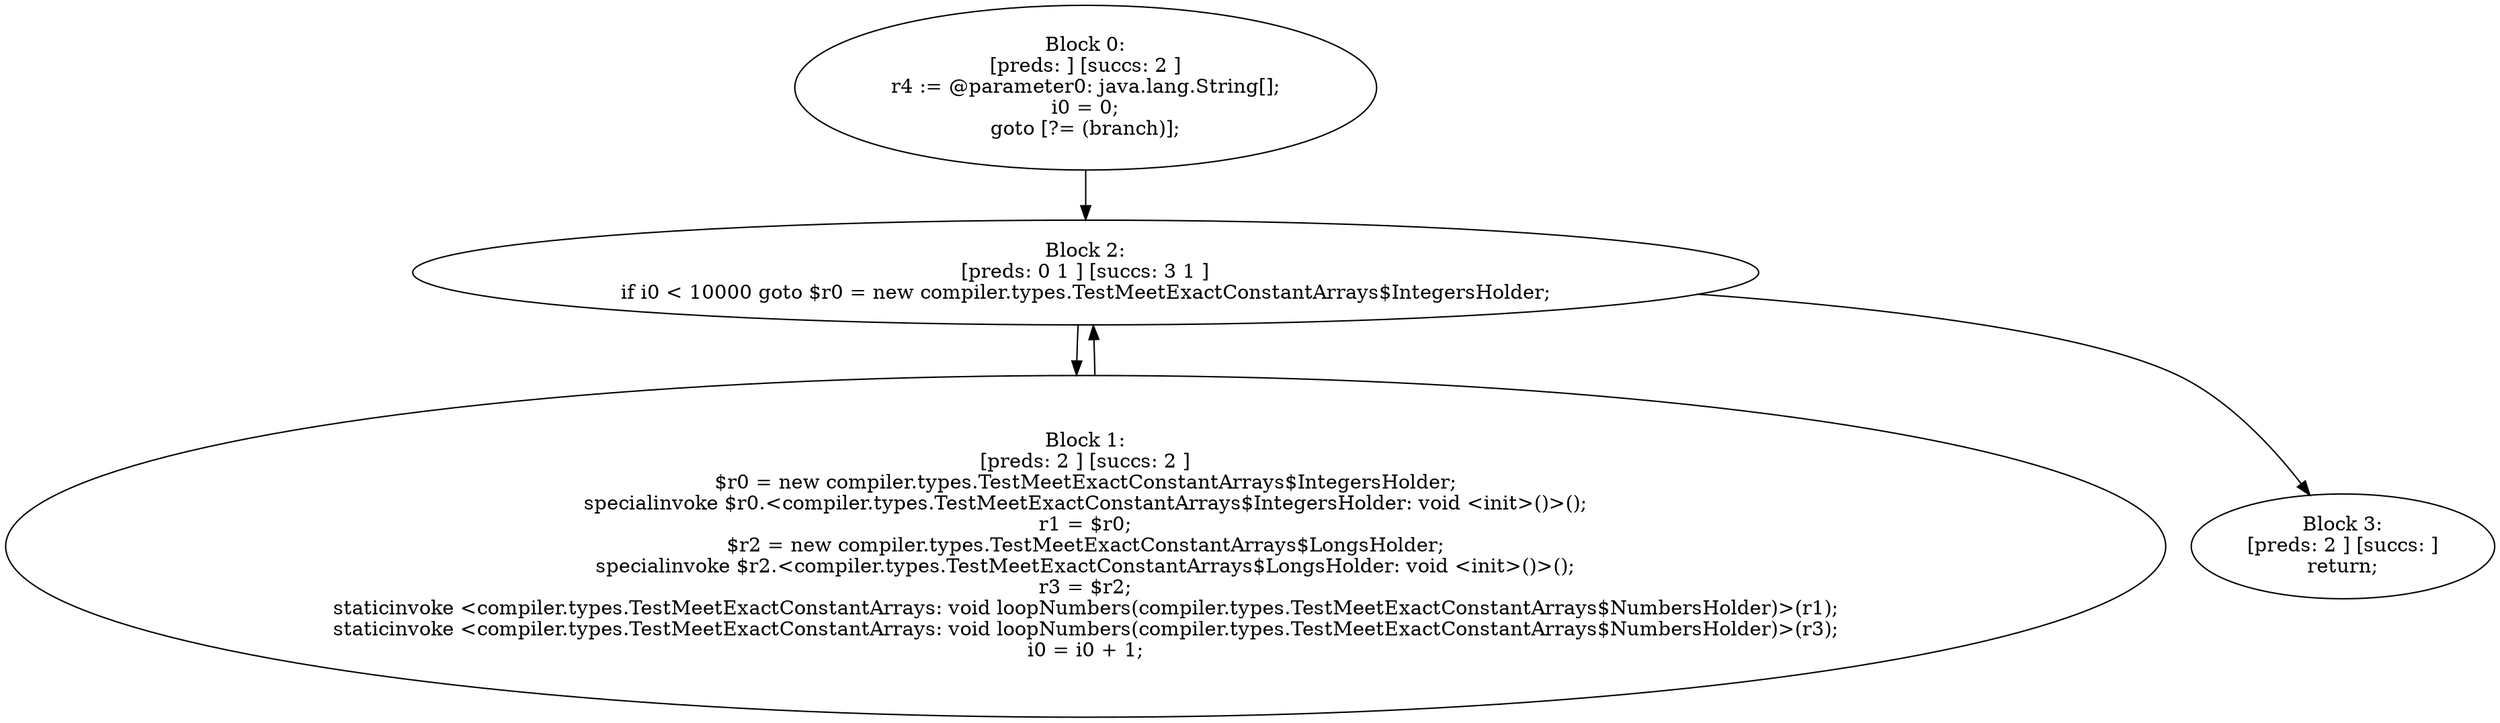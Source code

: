 digraph "unitGraph" {
    "Block 0:
[preds: ] [succs: 2 ]
r4 := @parameter0: java.lang.String[];
i0 = 0;
goto [?= (branch)];
"
    "Block 1:
[preds: 2 ] [succs: 2 ]
$r0 = new compiler.types.TestMeetExactConstantArrays$IntegersHolder;
specialinvoke $r0.<compiler.types.TestMeetExactConstantArrays$IntegersHolder: void <init>()>();
r1 = $r0;
$r2 = new compiler.types.TestMeetExactConstantArrays$LongsHolder;
specialinvoke $r2.<compiler.types.TestMeetExactConstantArrays$LongsHolder: void <init>()>();
r3 = $r2;
staticinvoke <compiler.types.TestMeetExactConstantArrays: void loopNumbers(compiler.types.TestMeetExactConstantArrays$NumbersHolder)>(r1);
staticinvoke <compiler.types.TestMeetExactConstantArrays: void loopNumbers(compiler.types.TestMeetExactConstantArrays$NumbersHolder)>(r3);
i0 = i0 + 1;
"
    "Block 2:
[preds: 0 1 ] [succs: 3 1 ]
if i0 < 10000 goto $r0 = new compiler.types.TestMeetExactConstantArrays$IntegersHolder;
"
    "Block 3:
[preds: 2 ] [succs: ]
return;
"
    "Block 0:
[preds: ] [succs: 2 ]
r4 := @parameter0: java.lang.String[];
i0 = 0;
goto [?= (branch)];
"->"Block 2:
[preds: 0 1 ] [succs: 3 1 ]
if i0 < 10000 goto $r0 = new compiler.types.TestMeetExactConstantArrays$IntegersHolder;
";
    "Block 1:
[preds: 2 ] [succs: 2 ]
$r0 = new compiler.types.TestMeetExactConstantArrays$IntegersHolder;
specialinvoke $r0.<compiler.types.TestMeetExactConstantArrays$IntegersHolder: void <init>()>();
r1 = $r0;
$r2 = new compiler.types.TestMeetExactConstantArrays$LongsHolder;
specialinvoke $r2.<compiler.types.TestMeetExactConstantArrays$LongsHolder: void <init>()>();
r3 = $r2;
staticinvoke <compiler.types.TestMeetExactConstantArrays: void loopNumbers(compiler.types.TestMeetExactConstantArrays$NumbersHolder)>(r1);
staticinvoke <compiler.types.TestMeetExactConstantArrays: void loopNumbers(compiler.types.TestMeetExactConstantArrays$NumbersHolder)>(r3);
i0 = i0 + 1;
"->"Block 2:
[preds: 0 1 ] [succs: 3 1 ]
if i0 < 10000 goto $r0 = new compiler.types.TestMeetExactConstantArrays$IntegersHolder;
";
    "Block 2:
[preds: 0 1 ] [succs: 3 1 ]
if i0 < 10000 goto $r0 = new compiler.types.TestMeetExactConstantArrays$IntegersHolder;
"->"Block 3:
[preds: 2 ] [succs: ]
return;
";
    "Block 2:
[preds: 0 1 ] [succs: 3 1 ]
if i0 < 10000 goto $r0 = new compiler.types.TestMeetExactConstantArrays$IntegersHolder;
"->"Block 1:
[preds: 2 ] [succs: 2 ]
$r0 = new compiler.types.TestMeetExactConstantArrays$IntegersHolder;
specialinvoke $r0.<compiler.types.TestMeetExactConstantArrays$IntegersHolder: void <init>()>();
r1 = $r0;
$r2 = new compiler.types.TestMeetExactConstantArrays$LongsHolder;
specialinvoke $r2.<compiler.types.TestMeetExactConstantArrays$LongsHolder: void <init>()>();
r3 = $r2;
staticinvoke <compiler.types.TestMeetExactConstantArrays: void loopNumbers(compiler.types.TestMeetExactConstantArrays$NumbersHolder)>(r1);
staticinvoke <compiler.types.TestMeetExactConstantArrays: void loopNumbers(compiler.types.TestMeetExactConstantArrays$NumbersHolder)>(r3);
i0 = i0 + 1;
";
}
